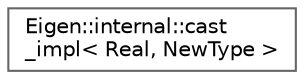 digraph "类继承关系图"
{
 // LATEX_PDF_SIZE
  bgcolor="transparent";
  edge [fontname=Helvetica,fontsize=10,labelfontname=Helvetica,labelfontsize=10];
  node [fontname=Helvetica,fontsize=10,shape=box,height=0.2,width=0.4];
  rankdir="LR";
  Node0 [id="Node000000",label="Eigen::internal::cast\l_impl\< Real, NewType \>",height=0.2,width=0.4,color="grey40", fillcolor="white", style="filled",URL="$struct_eigen_1_1internal_1_1cast__impl_3_01_real_00_01_new_type_01_4.html",tooltip=" "];
}
